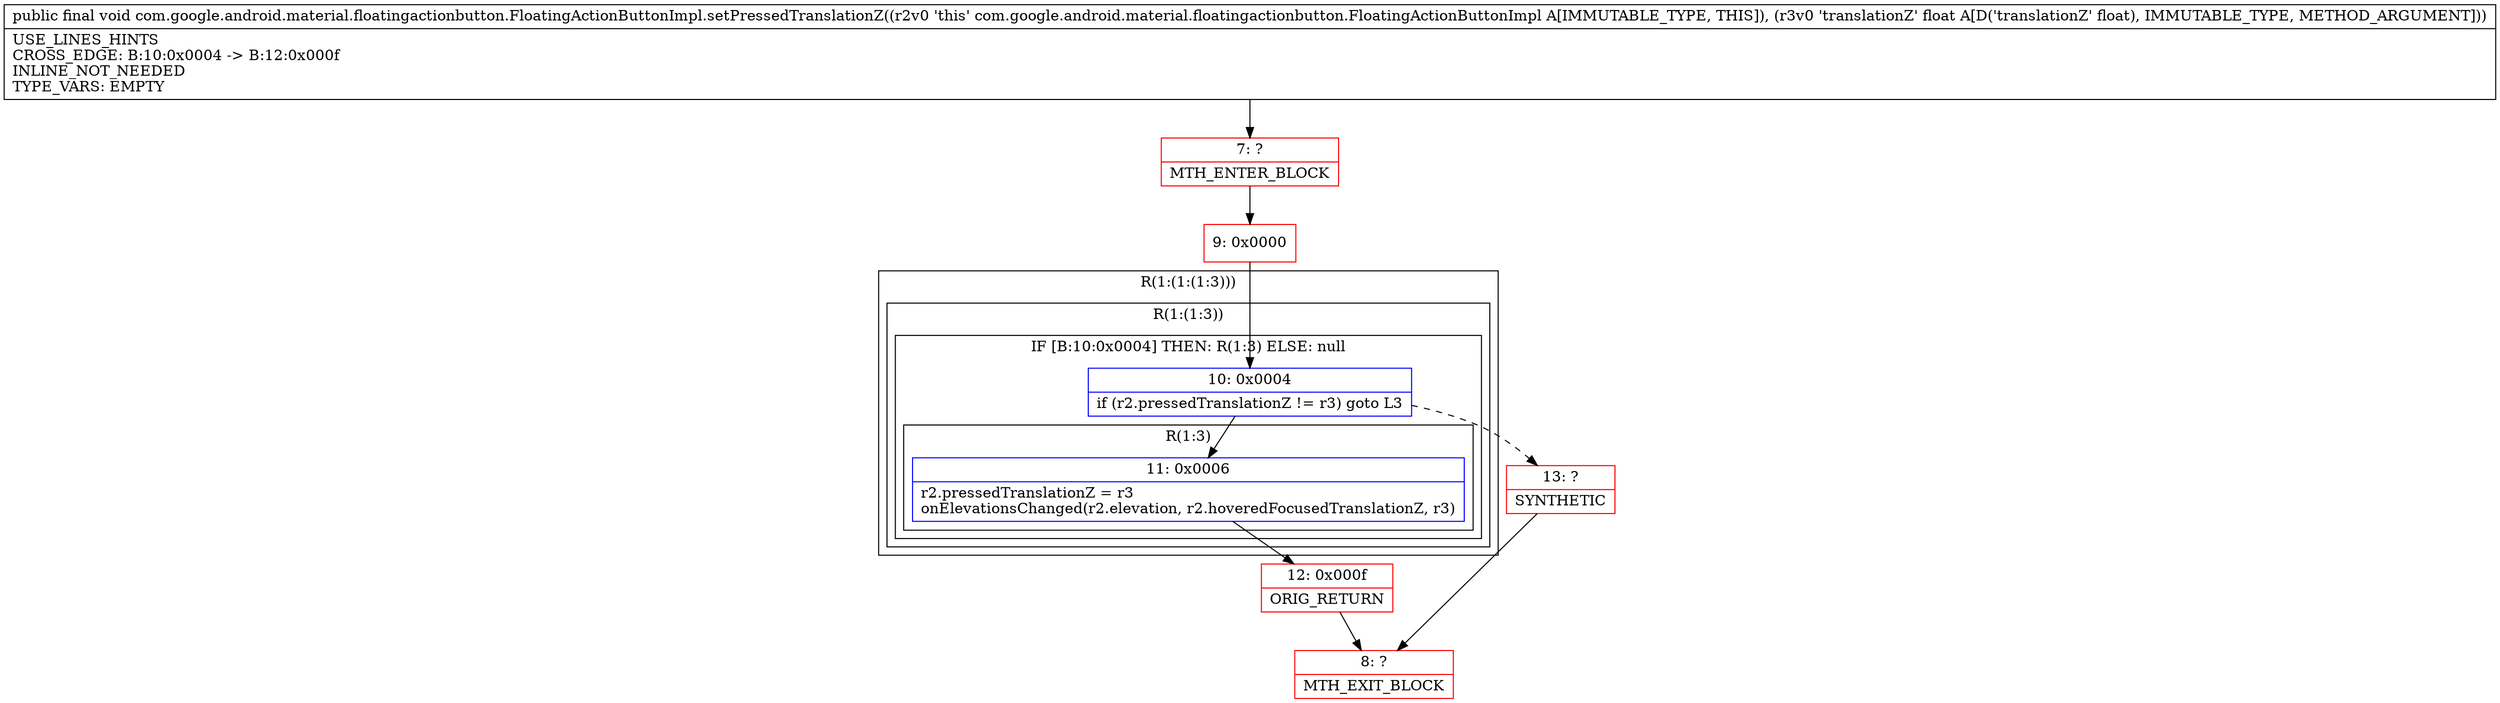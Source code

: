 digraph "CFG forcom.google.android.material.floatingactionbutton.FloatingActionButtonImpl.setPressedTranslationZ(F)V" {
subgraph cluster_Region_782113955 {
label = "R(1:(1:(1:3)))";
node [shape=record,color=blue];
subgraph cluster_Region_1004027346 {
label = "R(1:(1:3))";
node [shape=record,color=blue];
subgraph cluster_IfRegion_585990647 {
label = "IF [B:10:0x0004] THEN: R(1:3) ELSE: null";
node [shape=record,color=blue];
Node_10 [shape=record,label="{10\:\ 0x0004|if (r2.pressedTranslationZ != r3) goto L3\l}"];
subgraph cluster_Region_181776359 {
label = "R(1:3)";
node [shape=record,color=blue];
Node_11 [shape=record,label="{11\:\ 0x0006|r2.pressedTranslationZ = r3\lonElevationsChanged(r2.elevation, r2.hoveredFocusedTranslationZ, r3)\l}"];
}
}
}
}
Node_7 [shape=record,color=red,label="{7\:\ ?|MTH_ENTER_BLOCK\l}"];
Node_9 [shape=record,color=red,label="{9\:\ 0x0000}"];
Node_12 [shape=record,color=red,label="{12\:\ 0x000f|ORIG_RETURN\l}"];
Node_8 [shape=record,color=red,label="{8\:\ ?|MTH_EXIT_BLOCK\l}"];
Node_13 [shape=record,color=red,label="{13\:\ ?|SYNTHETIC\l}"];
MethodNode[shape=record,label="{public final void com.google.android.material.floatingactionbutton.FloatingActionButtonImpl.setPressedTranslationZ((r2v0 'this' com.google.android.material.floatingactionbutton.FloatingActionButtonImpl A[IMMUTABLE_TYPE, THIS]), (r3v0 'translationZ' float A[D('translationZ' float), IMMUTABLE_TYPE, METHOD_ARGUMENT]))  | USE_LINES_HINTS\lCROSS_EDGE: B:10:0x0004 \-\> B:12:0x000f\lINLINE_NOT_NEEDED\lTYPE_VARS: EMPTY\l}"];
MethodNode -> Node_7;Node_10 -> Node_11;
Node_10 -> Node_13[style=dashed];
Node_11 -> Node_12;
Node_7 -> Node_9;
Node_9 -> Node_10;
Node_12 -> Node_8;
Node_13 -> Node_8;
}

